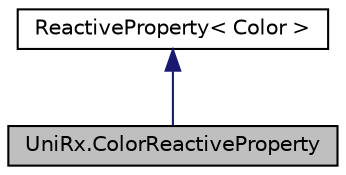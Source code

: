 digraph "UniRx.ColorReactiveProperty"
{
 // LATEX_PDF_SIZE
  edge [fontname="Helvetica",fontsize="10",labelfontname="Helvetica",labelfontsize="10"];
  node [fontname="Helvetica",fontsize="10",shape=record];
  Node1 [label="UniRx.ColorReactiveProperty",height=0.2,width=0.4,color="black", fillcolor="grey75", style="filled", fontcolor="black",tooltip="Inspectable ReactiveProperty."];
  Node2 -> Node1 [dir="back",color="midnightblue",fontsize="10",style="solid"];
  Node2 [label="ReactiveProperty\< Color \>",height=0.2,width=0.4,color="black", fillcolor="white", style="filled",URL="$class_uni_rx_1_1_reactive_property.html",tooltip=" "];
}
